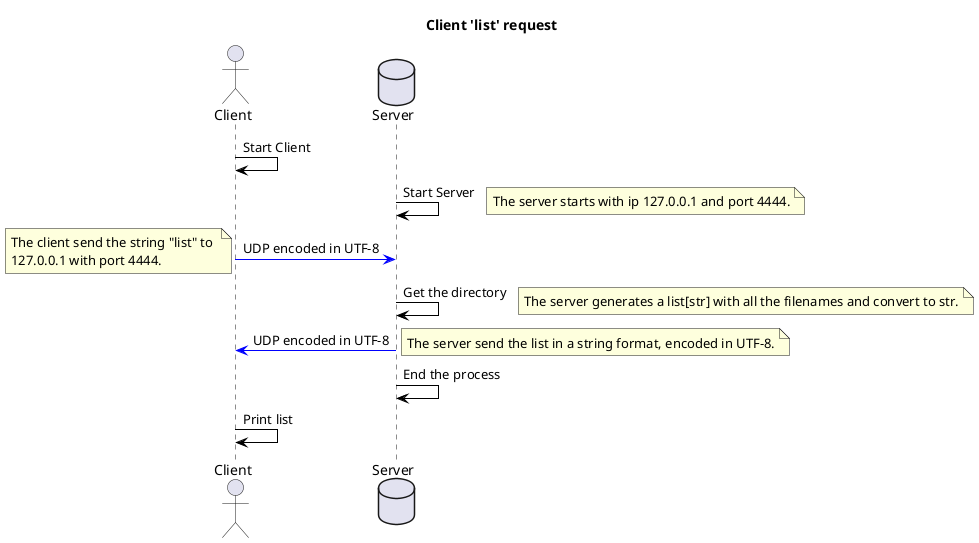 @startuml ClientUMLlist

title Client 'list' request

actor Client as Client
database Server as Server
Client -[#Black]> Client : Start Client
Server -[#Black]> Server : Start Server
note right
The server starts with ip 127.0.0.1 and port 4444.
end note
Client -[#Blue]> Server : UDP encoded in UTF-8
note left
The client send the string "list" to 
127.0.0.1 with port 4444.
end note
Server -[#Black]> Server : Get the directory
note right
The server generates a list[str] with all the filenames and convert to str.
end note
Client <[#Blue]- Server : UDP encoded in UTF-8
note right
The server send the list in a string format, encoded in UTF-8.
end note
Server -[#Black]> Server : End the process
Client -[#Black]> Client : Print list

@enduml